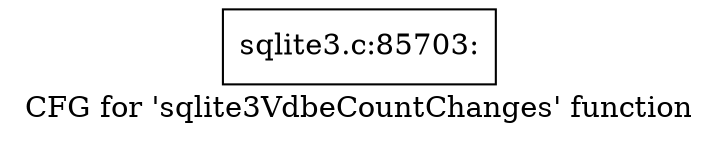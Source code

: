 digraph "CFG for 'sqlite3VdbeCountChanges' function" {
	label="CFG for 'sqlite3VdbeCountChanges' function";

	Node0x55c0f9d3e490 [shape=record,label="{sqlite3.c:85703:}"];
}
